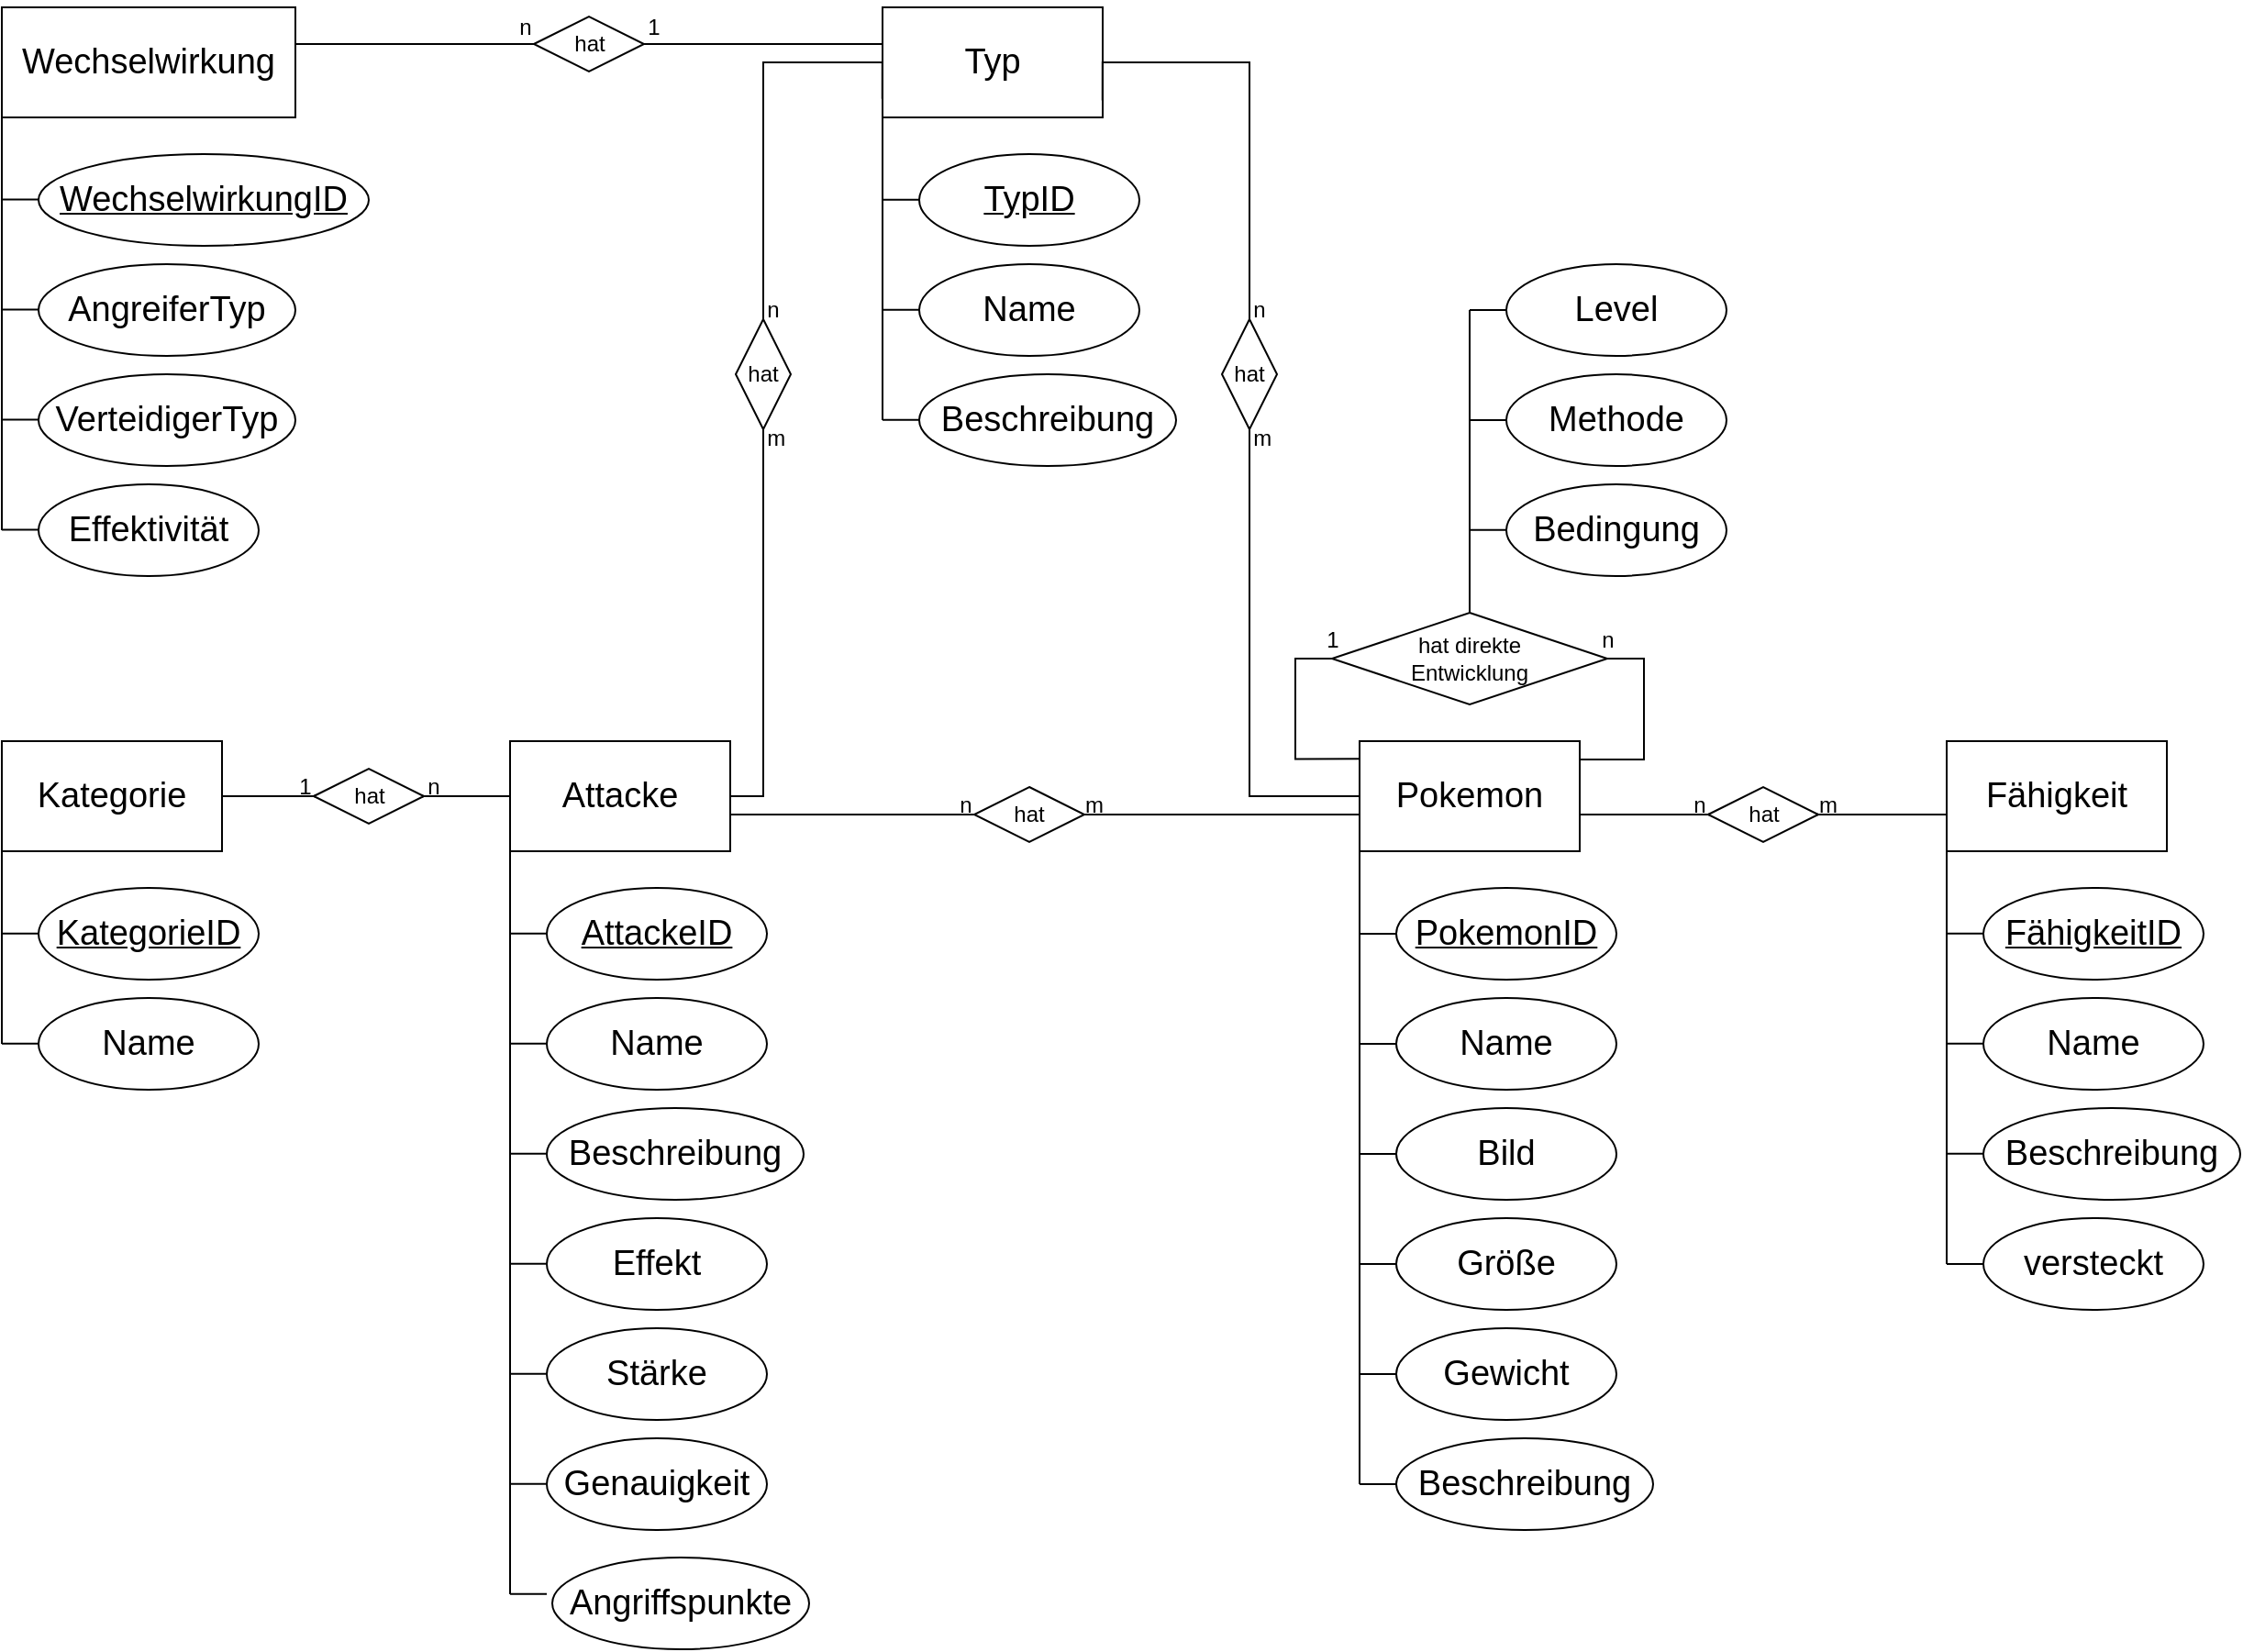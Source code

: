 <mxfile version="26.1.0">
  <diagram name="Seite-1" id="0RpvfiQNj2S3jq72jliR">
    <mxGraphModel dx="2350" dy="294" grid="1" gridSize="10" guides="1" tooltips="1" connect="1" arrows="1" fold="1" page="1" pageScale="1" pageWidth="827" pageHeight="1169" math="0" shadow="0">
      <root>
        <mxCell id="0" />
        <mxCell id="1" parent="0" />
        <mxCell id="kT3AmC0QW6wKJvLcmxVh-15" value="" style="edgeStyle=orthogonalEdgeStyle;rounded=0;orthogonalLoop=1;jettySize=auto;html=1;endArrow=none;startFill=0;entryX=0.5;entryY=1;entryDx=0;entryDy=0;" parent="1" source="Rj6SmLVviaAHNg8xf1lY-1" edge="1">
          <mxGeometry relative="1" as="geometry">
            <mxPoint x="-740.0" y="385" as="targetPoint" />
            <mxPoint x="-680" y="445" as="sourcePoint" />
            <Array as="points">
              <mxPoint x="-740" y="585" />
            </Array>
          </mxGeometry>
        </mxCell>
        <mxCell id="kT3AmC0QW6wKJvLcmxVh-18" value="" style="edgeStyle=orthogonalEdgeStyle;rounded=0;orthogonalLoop=1;jettySize=auto;html=1;exitX=1;exitY=0.5;exitDx=0;exitDy=0;endArrow=none;startFill=0;" parent="1" source="Rj6SmLVviaAHNg8xf1lY-3" target="kT3AmC0QW6wKJvLcmxVh-16" edge="1">
          <mxGeometry relative="1" as="geometry">
            <mxPoint x="-1586" y="335" as="targetPoint" />
            <mxPoint x="-1612" y="685" as="sourcePoint" />
            <Array as="points">
              <mxPoint x="-1005" y="585" />
            </Array>
          </mxGeometry>
        </mxCell>
        <mxCell id="kT3AmC0QW6wKJvLcmxVh-11" style="edgeStyle=orthogonalEdgeStyle;rounded=0;orthogonalLoop=1;jettySize=auto;html=1;endArrow=none;startFill=0;entryX=1;entryY=0.75;entryDx=0;entryDy=0;" parent="1" source="-T6BYL2UhPlsWNgfXHZY-77" target="Rj6SmLVviaAHNg8xf1lY-3" edge="1">
          <mxGeometry relative="1" as="geometry">
            <mxPoint x="-990" y="595" as="targetPoint" />
            <Array as="points">
              <mxPoint x="-1023" y="595" />
            </Array>
          </mxGeometry>
        </mxCell>
        <mxCell id="-T6BYL2UhPlsWNgfXHZY-77" value="hat" style="rhombus;whiteSpace=wrap;html=1;rounded=0;container=0;" parent="1" vertex="1">
          <mxGeometry x="-890" y="580" width="60" height="30" as="geometry" />
        </mxCell>
        <mxCell id="kT3AmC0QW6wKJvLcmxVh-21" value="n" style="text;html=1;align=center;verticalAlign=middle;resizable=0;points=[];autosize=1;strokeColor=none;fillColor=none;container=0;" parent="1" vertex="1">
          <mxGeometry x="-910" y="575" width="30" height="30" as="geometry" />
        </mxCell>
        <mxCell id="kT3AmC0QW6wKJvLcmxVh-31" value="1" style="text;html=1;align=center;verticalAlign=middle;resizable=0;points=[];autosize=1;strokeColor=none;fillColor=none;container=0;" parent="1" vertex="1">
          <mxGeometry x="-710" y="485" width="30" height="30" as="geometry" />
        </mxCell>
        <mxCell id="kT3AmC0QW6wKJvLcmxVh-32" value="n" style="text;html=1;align=center;verticalAlign=middle;resizable=0;points=[];autosize=1;strokeColor=none;fillColor=none;container=0;" parent="1" vertex="1">
          <mxGeometry x="-560" y="485" width="30" height="30" as="geometry" />
        </mxCell>
        <mxCell id="ZP0kkAa1jj7EQZ_yMvCq-18" style="rounded=0;orthogonalLoop=1;jettySize=auto;html=1;exitX=0.5;exitY=0;exitDx=0;exitDy=0;endArrow=none;startFill=0;" parent="1" source="Rj6SmLVviaAHNg8xf1lY-53" edge="1">
          <mxGeometry relative="1" as="geometry">
            <mxPoint x="-620" y="320" as="targetPoint" />
          </mxGeometry>
        </mxCell>
        <mxCell id="Rj6SmLVviaAHNg8xf1lY-53" value="&lt;font&gt;hat direkte&lt;br&gt;Entwicklung&lt;/font&gt;" style="rhombus;whiteSpace=wrap;html=1;container=0;" parent="1" vertex="1">
          <mxGeometry x="-695" y="485" width="150" height="50" as="geometry" />
        </mxCell>
        <mxCell id="-T6BYL2UhPlsWNgfXHZY-67" style="edgeStyle=orthogonalEdgeStyle;rounded=0;orthogonalLoop=1;jettySize=auto;html=1;entryX=1;entryY=0.167;entryDx=0;entryDy=0;entryPerimeter=0;exitX=1;exitY=0.5;exitDx=0;exitDy=0;endArrow=none;startFill=0;" parent="1" source="Rj6SmLVviaAHNg8xf1lY-53" target="Rj6SmLVviaAHNg8xf1lY-1" edge="1">
          <mxGeometry relative="1" as="geometry" />
        </mxCell>
        <mxCell id="-T6BYL2UhPlsWNgfXHZY-66" style="edgeStyle=orthogonalEdgeStyle;rounded=0;orthogonalLoop=1;jettySize=auto;html=1;entryX=0.003;entryY=0.161;entryDx=0;entryDy=0;entryPerimeter=0;exitX=0;exitY=0.5;exitDx=0;exitDy=0;endArrow=none;startFill=0;" parent="1" source="Rj6SmLVviaAHNg8xf1lY-53" target="Rj6SmLVviaAHNg8xf1lY-1" edge="1">
          <mxGeometry relative="1" as="geometry" />
        </mxCell>
        <mxCell id="ZP0kkAa1jj7EQZ_yMvCq-19" style="edgeStyle=orthogonalEdgeStyle;rounded=0;orthogonalLoop=1;jettySize=auto;html=1;endArrow=none;startFill=0;" parent="1" source="ZP0kkAa1jj7EQZ_yMvCq-17" edge="1">
          <mxGeometry relative="1" as="geometry">
            <mxPoint x="-620.0" y="320" as="targetPoint" />
          </mxGeometry>
        </mxCell>
        <mxCell id="ZP0kkAa1jj7EQZ_yMvCq-17" value="&lt;span style=&quot;font-size: 19px;&quot;&gt;Level&lt;/span&gt;" style="ellipse;whiteSpace=wrap;html=1;container=0;" parent="1" vertex="1">
          <mxGeometry x="-600" y="295" width="120" height="50" as="geometry" />
        </mxCell>
        <mxCell id="ZP0kkAa1jj7EQZ_yMvCq-20" style="edgeStyle=orthogonalEdgeStyle;rounded=0;orthogonalLoop=1;jettySize=auto;html=1;exitX=0;exitY=0.5;exitDx=0;exitDy=0;endArrow=none;startFill=0;" parent="1" source="ZP0kkAa1jj7EQZ_yMvCq-16" edge="1">
          <mxGeometry relative="1" as="geometry">
            <mxPoint x="-620" y="379.99" as="targetPoint" />
          </mxGeometry>
        </mxCell>
        <mxCell id="ZP0kkAa1jj7EQZ_yMvCq-16" value="&lt;span style=&quot;font-size: 19px;&quot;&gt;Methode&lt;/span&gt;" style="ellipse;whiteSpace=wrap;html=1;container=0;" parent="1" vertex="1">
          <mxGeometry x="-600" y="355" width="120" height="50" as="geometry" />
        </mxCell>
        <mxCell id="Rj6SmLVviaAHNg8xf1lY-2" value="&lt;font style=&quot;font-size: 19px;&quot;&gt;Typ&lt;/font&gt;" style="rounded=0;whiteSpace=wrap;html=1;container=0;" parent="1" vertex="1">
          <mxGeometry x="-940" y="155" width="120" height="60" as="geometry" />
        </mxCell>
        <mxCell id="Rj6SmLVviaAHNg8xf1lY-21" value="&lt;span style=&quot;font-size: 19px;&quot;&gt;&lt;u&gt;TypID&lt;/u&gt;&lt;/span&gt;" style="ellipse;whiteSpace=wrap;html=1;container=0;" parent="1" vertex="1">
          <mxGeometry x="-920" y="235" width="120" height="50" as="geometry" />
        </mxCell>
        <mxCell id="Rj6SmLVviaAHNg8xf1lY-22" value="&lt;span style=&quot;font-size: 19px;&quot;&gt;Name&lt;/span&gt;" style="ellipse;whiteSpace=wrap;html=1;container=0;" parent="1" vertex="1">
          <mxGeometry x="-920" y="295" width="120" height="50" as="geometry" />
        </mxCell>
        <mxCell id="Rj6SmLVviaAHNg8xf1lY-23" value="&lt;span style=&quot;font-size: 19px;&quot;&gt;Beschreibung&lt;/span&gt;" style="ellipse;whiteSpace=wrap;html=1;container=0;" parent="1" vertex="1">
          <mxGeometry x="-920" y="355" width="140" height="50" as="geometry" />
        </mxCell>
        <mxCell id="Rj6SmLVviaAHNg8xf1lY-38" value="" style="endArrow=none;html=1;rounded=0;entryX=0;entryY=1;entryDx=0;entryDy=0;" parent="1" edge="1">
          <mxGeometry width="50" height="50" relative="1" as="geometry">
            <mxPoint x="-940" y="380" as="sourcePoint" />
            <mxPoint x="-940" y="215" as="targetPoint" />
          </mxGeometry>
        </mxCell>
        <mxCell id="Rj6SmLVviaAHNg8xf1lY-44" value="" style="endArrow=none;html=1;rounded=0;entryX=0;entryY=0.5;entryDx=0;entryDy=0;" parent="1" edge="1">
          <mxGeometry width="50" height="50" relative="1" as="geometry">
            <mxPoint x="-940" y="379.83" as="sourcePoint" />
            <mxPoint x="-920" y="379.83" as="targetPoint" />
          </mxGeometry>
        </mxCell>
        <mxCell id="Rj6SmLVviaAHNg8xf1lY-45" value="" style="endArrow=none;html=1;rounded=0;entryX=0;entryY=0.5;entryDx=0;entryDy=0;" parent="1" edge="1">
          <mxGeometry width="50" height="50" relative="1" as="geometry">
            <mxPoint x="-940" y="319.83" as="sourcePoint" />
            <mxPoint x="-920" y="319.83" as="targetPoint" />
          </mxGeometry>
        </mxCell>
        <mxCell id="Rj6SmLVviaAHNg8xf1lY-46" value="" style="endArrow=none;html=1;rounded=0;entryX=0;entryY=0.5;entryDx=0;entryDy=0;" parent="1" edge="1">
          <mxGeometry width="50" height="50" relative="1" as="geometry">
            <mxPoint x="-940" y="259.83" as="sourcePoint" />
            <mxPoint x="-920" y="259.83" as="targetPoint" />
          </mxGeometry>
        </mxCell>
        <mxCell id="kT3AmC0QW6wKJvLcmxVh-12" style="edgeStyle=orthogonalEdgeStyle;rounded=0;orthogonalLoop=1;jettySize=auto;html=1;endArrow=none;startFill=0;entryX=0.999;entryY=0.846;entryDx=0;entryDy=0;entryPerimeter=0;" parent="1" target="Rj6SmLVviaAHNg8xf1lY-2" edge="1">
          <mxGeometry relative="1" as="geometry">
            <mxPoint x="-790" y="205" as="targetPoint" />
            <Array as="points">
              <mxPoint x="-740" y="185" />
              <mxPoint x="-820" y="185" />
            </Array>
            <mxPoint x="-739.992" y="325.013" as="sourcePoint" />
          </mxGeometry>
        </mxCell>
        <mxCell id="kT3AmC0QW6wKJvLcmxVh-16" value="hat" style="rhombus;whiteSpace=wrap;html=1;rounded=0;container=0;" parent="1" vertex="1">
          <mxGeometry x="-1020" y="325" width="30" height="60" as="geometry" />
        </mxCell>
        <mxCell id="kT3AmC0QW6wKJvLcmxVh-17" style="edgeStyle=orthogonalEdgeStyle;rounded=0;orthogonalLoop=1;jettySize=auto;html=1;exitX=0.5;exitY=0;exitDx=0;exitDy=0;entryX=-0.001;entryY=0.831;entryDx=0;entryDy=0;endArrow=none;startFill=0;entryPerimeter=0;" parent="1" source="kT3AmC0QW6wKJvLcmxVh-16" target="Rj6SmLVviaAHNg8xf1lY-2" edge="1">
          <mxGeometry relative="1" as="geometry">
            <mxPoint x="-980" y="205" as="targetPoint" />
            <Array as="points">
              <mxPoint x="-1005" y="185" />
              <mxPoint x="-940" y="185" />
            </Array>
          </mxGeometry>
        </mxCell>
        <mxCell id="kT3AmC0QW6wKJvLcmxVh-27" value="n" style="text;html=1;align=center;verticalAlign=middle;resizable=0;points=[];autosize=1;strokeColor=none;fillColor=none;container=0;" parent="1" vertex="1">
          <mxGeometry x="-750" y="305" width="30" height="30" as="geometry" />
        </mxCell>
        <mxCell id="kT3AmC0QW6wKJvLcmxVh-28" value="&amp;nbsp;m" style="text;html=1;align=center;verticalAlign=middle;resizable=0;points=[];autosize=1;strokeColor=none;fillColor=none;container=0;" parent="1" vertex="1">
          <mxGeometry x="-755" y="375" width="40" height="30" as="geometry" />
        </mxCell>
        <mxCell id="kT3AmC0QW6wKJvLcmxVh-26" value="&amp;nbsp;m" style="text;html=1;align=center;verticalAlign=middle;resizable=0;points=[];autosize=1;strokeColor=none;fillColor=none;container=0;" parent="1" vertex="1">
          <mxGeometry x="-1020" y="375" width="40" height="30" as="geometry" />
        </mxCell>
        <mxCell id="kT3AmC0QW6wKJvLcmxVh-25" value="n" style="text;html=1;align=center;verticalAlign=middle;resizable=0;points=[];autosize=1;strokeColor=none;fillColor=none;container=0;" parent="1" vertex="1">
          <mxGeometry x="-1015" y="305" width="30" height="30" as="geometry" />
        </mxCell>
        <mxCell id="kT3AmC0QW6wKJvLcmxVh-92" value="&lt;font style=&quot;font-size: 19px;&quot;&gt;Wechselwirkung&lt;/font&gt;" style="rounded=0;whiteSpace=wrap;html=1;container=0;" parent="1" vertex="1">
          <mxGeometry x="-1420" y="155" width="160" height="60" as="geometry" />
        </mxCell>
        <mxCell id="kT3AmC0QW6wKJvLcmxVh-103" value="" style="endArrow=none;html=1;rounded=0;entryX=0;entryY=1;entryDx=0;entryDy=0;" parent="1" edge="1">
          <mxGeometry width="50" height="50" relative="1" as="geometry">
            <mxPoint x="-1420" y="440" as="sourcePoint" />
            <mxPoint x="-1420" y="215" as="targetPoint" />
          </mxGeometry>
        </mxCell>
        <mxCell id="kT3AmC0QW6wKJvLcmxVh-111" value="" style="endArrow=none;html=1;rounded=0;entryX=0;entryY=0.5;entryDx=0;entryDy=0;" parent="1" edge="1">
          <mxGeometry width="50" height="50" relative="1" as="geometry">
            <mxPoint x="-1420" y="259.73" as="sourcePoint" />
            <mxPoint x="-1400" y="259.73" as="targetPoint" />
          </mxGeometry>
        </mxCell>
        <mxCell id="kT3AmC0QW6wKJvLcmxVh-112" value="" style="endArrow=none;html=1;rounded=0;entryX=0;entryY=0.5;entryDx=0;entryDy=0;" parent="1" edge="1">
          <mxGeometry width="50" height="50" relative="1" as="geometry">
            <mxPoint x="-1420" y="319.73" as="sourcePoint" />
            <mxPoint x="-1400" y="319.73" as="targetPoint" />
          </mxGeometry>
        </mxCell>
        <mxCell id="kT3AmC0QW6wKJvLcmxVh-113" value="" style="endArrow=none;html=1;rounded=0;entryX=0;entryY=0.5;entryDx=0;entryDy=0;" parent="1" edge="1">
          <mxGeometry width="50" height="50" relative="1" as="geometry">
            <mxPoint x="-1420" y="379.73" as="sourcePoint" />
            <mxPoint x="-1400" y="379.73" as="targetPoint" />
          </mxGeometry>
        </mxCell>
        <mxCell id="kT3AmC0QW6wKJvLcmxVh-114" value="" style="endArrow=none;html=1;rounded=0;entryX=0;entryY=0.5;entryDx=0;entryDy=0;" parent="1" edge="1">
          <mxGeometry width="50" height="50" relative="1" as="geometry">
            <mxPoint x="-1420" y="439.79" as="sourcePoint" />
            <mxPoint x="-1400" y="439.79" as="targetPoint" />
          </mxGeometry>
        </mxCell>
        <mxCell id="ZP0kkAa1jj7EQZ_yMvCq-2" value="&lt;span style=&quot;font-size: 19px;&quot;&gt;Effektivität&lt;/span&gt;" style="ellipse;whiteSpace=wrap;html=1;container=0;" parent="1" vertex="1">
          <mxGeometry x="-1400" y="415" width="120" height="50" as="geometry" />
        </mxCell>
        <mxCell id="ZP0kkAa1jj7EQZ_yMvCq-4" value="&lt;span style=&quot;font-size: 19px;&quot;&gt;AngreiferTyp&lt;/span&gt;" style="ellipse;whiteSpace=wrap;html=1;container=0;" parent="1" vertex="1">
          <mxGeometry x="-1400" y="295" width="140" height="50" as="geometry" />
        </mxCell>
        <mxCell id="ZP0kkAa1jj7EQZ_yMvCq-3" value="&lt;span style=&quot;font-size: 19px;&quot;&gt;VerteidigerTyp&lt;/span&gt;" style="ellipse;whiteSpace=wrap;html=1;container=0;" parent="1" vertex="1">
          <mxGeometry x="-1400" y="355" width="140" height="50" as="geometry" />
        </mxCell>
        <mxCell id="ZP0kkAa1jj7EQZ_yMvCq-5" value="&lt;span style=&quot;font-size: 19px;&quot;&gt;&lt;u&gt;WechselwirkungID&lt;/u&gt;&lt;/span&gt;" style="ellipse;whiteSpace=wrap;html=1;container=0;" parent="1" vertex="1">
          <mxGeometry x="-1400" y="235" width="180" height="50" as="geometry" />
        </mxCell>
        <mxCell id="ZP0kkAa1jj7EQZ_yMvCq-7" style="edgeStyle=orthogonalEdgeStyle;rounded=0;orthogonalLoop=1;jettySize=auto;html=1;entryX=1;entryY=0.25;entryDx=0;entryDy=0;endArrow=none;startFill=0;" parent="1" target="kT3AmC0QW6wKJvLcmxVh-92" edge="1">
          <mxGeometry relative="1" as="geometry">
            <mxPoint x="-1130" y="175" as="sourcePoint" />
            <Array as="points">
              <mxPoint x="-1260" y="175" />
            </Array>
          </mxGeometry>
        </mxCell>
        <mxCell id="kT3AmC0QW6wKJvLcmxVh-124" style="edgeStyle=orthogonalEdgeStyle;rounded=0;orthogonalLoop=1;jettySize=auto;html=1;entryX=0;entryY=0.25;entryDx=0;entryDy=0;endArrow=none;startFill=0;" parent="1" edge="1">
          <mxGeometry relative="1" as="geometry">
            <mxPoint x="-1070" y="175" as="sourcePoint" />
            <mxPoint x="-940.0" y="172.5" as="targetPoint" />
            <Array as="points">
              <mxPoint x="-940" y="175" />
            </Array>
          </mxGeometry>
        </mxCell>
        <mxCell id="kT3AmC0QW6wKJvLcmxVh-127" value="1" style="text;html=1;align=center;verticalAlign=middle;resizable=0;points=[];autosize=1;strokeColor=none;fillColor=none;container=0;" parent="1" vertex="1">
          <mxGeometry x="-1080" y="151" width="30" height="30" as="geometry" />
        </mxCell>
        <mxCell id="ZP0kkAa1jj7EQZ_yMvCq-9" value="n" style="text;html=1;align=center;verticalAlign=middle;resizable=0;points=[];autosize=1;strokeColor=none;fillColor=none;container=0;" parent="1" vertex="1">
          <mxGeometry x="-1150" y="151" width="30" height="30" as="geometry" />
        </mxCell>
        <mxCell id="ZP0kkAa1jj7EQZ_yMvCq-21" value="hat" style="rhombus;whiteSpace=wrap;html=1;rounded=0;container=0;" parent="1" vertex="1">
          <mxGeometry x="-755" y="325" width="30" height="60" as="geometry" />
        </mxCell>
        <mxCell id="kT3AmC0QW6wKJvLcmxVh-10" style="edgeStyle=orthogonalEdgeStyle;rounded=0;orthogonalLoop=1;jettySize=auto;html=1;exitX=1;exitY=0.5;exitDx=0;exitDy=0;endArrow=none;startFill=0;entryX=0;entryY=0.75;entryDx=0;entryDy=0;" parent="1" source="-T6BYL2UhPlsWNgfXHZY-77" target="Rj6SmLVviaAHNg8xf1lY-1" edge="1">
          <mxGeometry relative="1" as="geometry">
            <mxPoint x="-680" y="595" as="targetPoint" />
            <Array as="points">
              <mxPoint x="-680" y="595" />
            </Array>
          </mxGeometry>
        </mxCell>
        <mxCell id="kT3AmC0QW6wKJvLcmxVh-22" value="m" style="text;html=1;align=center;verticalAlign=middle;resizable=0;points=[];autosize=1;strokeColor=none;fillColor=none;container=0;" parent="1" vertex="1">
          <mxGeometry x="-840" y="575" width="30" height="30" as="geometry" />
        </mxCell>
        <mxCell id="kT3AmC0QW6wKJvLcmxVh-7" style="edgeStyle=orthogonalEdgeStyle;rounded=0;orthogonalLoop=1;jettySize=auto;html=1;exitX=1;exitY=0.5;exitDx=0;exitDy=0;entryX=0;entryY=0.5;entryDx=0;entryDy=0;endArrow=none;startFill=0;" parent="1" source="-T6BYL2UhPlsWNgfXHZY-87" edge="1">
          <mxGeometry relative="1" as="geometry">
            <mxPoint x="-360" y="595" as="targetPoint" />
          </mxGeometry>
        </mxCell>
        <mxCell id="kT3AmC0QW6wKJvLcmxVh-9" style="edgeStyle=orthogonalEdgeStyle;rounded=0;orthogonalLoop=1;jettySize=auto;html=1;endArrow=none;startFill=0;" parent="1" source="-T6BYL2UhPlsWNgfXHZY-87" edge="1">
          <mxGeometry relative="1" as="geometry">
            <mxPoint x="-560" y="595" as="targetPoint" />
          </mxGeometry>
        </mxCell>
        <mxCell id="-T6BYL2UhPlsWNgfXHZY-87" value="hat" style="rhombus;whiteSpace=wrap;html=1;rounded=0;container=0;" parent="1" vertex="1">
          <mxGeometry x="-490" y="585" width="60" height="20" as="geometry" />
        </mxCell>
        <mxCell id="Rj6SmLVviaAHNg8xf1lY-1" value="&lt;font style=&quot;font-size: 19px;&quot;&gt;Pokemon&lt;/font&gt;" style="rounded=0;whiteSpace=wrap;html=1;container=0;" parent="1" vertex="1">
          <mxGeometry x="-680" y="555" width="120" height="60" as="geometry" />
        </mxCell>
        <mxCell id="-T6BYL2UhPlsWNgfXHZY-7" style="edgeStyle=orthogonalEdgeStyle;rounded=0;orthogonalLoop=1;jettySize=auto;html=1;exitX=0;exitY=0.5;exitDx=0;exitDy=0;endArrow=none;startFill=0;" parent="1" source="Rj6SmLVviaAHNg8xf1lY-7" edge="1">
          <mxGeometry relative="1" as="geometry">
            <mxPoint x="-680.0" y="659.966" as="targetPoint" />
          </mxGeometry>
        </mxCell>
        <mxCell id="Rj6SmLVviaAHNg8xf1lY-7" value="&lt;span style=&quot;font-size: 19px;&quot;&gt;&lt;u&gt;PokemonID&lt;/u&gt;&lt;/span&gt;" style="ellipse;whiteSpace=wrap;html=1;container=0;" parent="1" vertex="1">
          <mxGeometry x="-660" y="635" width="120" height="50" as="geometry" />
        </mxCell>
        <mxCell id="-T6BYL2UhPlsWNgfXHZY-11" style="edgeStyle=orthogonalEdgeStyle;rounded=0;orthogonalLoop=1;jettySize=auto;html=1;endArrow=none;startFill=0;" parent="1" source="Rj6SmLVviaAHNg8xf1lY-8" edge="1">
          <mxGeometry relative="1" as="geometry">
            <mxPoint x="-680" y="780" as="targetPoint" />
          </mxGeometry>
        </mxCell>
        <mxCell id="Rj6SmLVviaAHNg8xf1lY-8" value="&lt;span style=&quot;font-size: 19px;&quot;&gt;Bild&lt;/span&gt;" style="ellipse;whiteSpace=wrap;html=1;container=0;" parent="1" vertex="1">
          <mxGeometry x="-660" y="755" width="120" height="50" as="geometry" />
        </mxCell>
        <mxCell id="-T6BYL2UhPlsWNgfXHZY-12" style="edgeStyle=orthogonalEdgeStyle;rounded=0;orthogonalLoop=1;jettySize=auto;html=1;endArrow=none;startFill=0;" parent="1" source="Rj6SmLVviaAHNg8xf1lY-10" edge="1">
          <mxGeometry relative="1" as="geometry">
            <mxPoint x="-680" y="720" as="targetPoint" />
          </mxGeometry>
        </mxCell>
        <mxCell id="Rj6SmLVviaAHNg8xf1lY-10" value="&lt;span style=&quot;font-size: 19px;&quot;&gt;Name&lt;/span&gt;" style="ellipse;whiteSpace=wrap;html=1;container=0;" parent="1" vertex="1">
          <mxGeometry x="-660" y="695" width="120" height="50" as="geometry" />
        </mxCell>
        <mxCell id="-T6BYL2UhPlsWNgfXHZY-10" style="edgeStyle=orthogonalEdgeStyle;rounded=0;orthogonalLoop=1;jettySize=auto;html=1;endArrow=none;startFill=0;" parent="1" source="Rj6SmLVviaAHNg8xf1lY-11" edge="1">
          <mxGeometry relative="1" as="geometry">
            <mxPoint x="-680" y="840" as="targetPoint" />
          </mxGeometry>
        </mxCell>
        <mxCell id="Rj6SmLVviaAHNg8xf1lY-11" value="&lt;span style=&quot;font-size: 19px;&quot;&gt;Größe&lt;/span&gt;" style="ellipse;whiteSpace=wrap;html=1;container=0;" parent="1" vertex="1">
          <mxGeometry x="-660" y="815" width="120" height="50" as="geometry" />
        </mxCell>
        <mxCell id="-T6BYL2UhPlsWNgfXHZY-9" style="edgeStyle=orthogonalEdgeStyle;rounded=0;orthogonalLoop=1;jettySize=auto;html=1;endArrow=none;startFill=0;" parent="1" source="Rj6SmLVviaAHNg8xf1lY-12" edge="1">
          <mxGeometry relative="1" as="geometry">
            <mxPoint x="-680" y="900" as="targetPoint" />
          </mxGeometry>
        </mxCell>
        <mxCell id="Rj6SmLVviaAHNg8xf1lY-12" value="&lt;span style=&quot;font-size: 19px;&quot;&gt;Gewicht&lt;/span&gt;" style="ellipse;whiteSpace=wrap;html=1;container=0;" parent="1" vertex="1">
          <mxGeometry x="-660" y="875" width="120" height="50" as="geometry" />
        </mxCell>
        <mxCell id="-T6BYL2UhPlsWNgfXHZY-8" style="edgeStyle=orthogonalEdgeStyle;rounded=0;orthogonalLoop=1;jettySize=auto;html=1;endArrow=none;startFill=0;" parent="1" source="Rj6SmLVviaAHNg8xf1lY-13" edge="1">
          <mxGeometry relative="1" as="geometry">
            <mxPoint x="-680" y="960" as="targetPoint" />
          </mxGeometry>
        </mxCell>
        <mxCell id="Rj6SmLVviaAHNg8xf1lY-13" value="&lt;span style=&quot;font-size: 19px;&quot;&gt;Beschreibung&lt;/span&gt;" style="ellipse;whiteSpace=wrap;html=1;container=0;" parent="1" vertex="1">
          <mxGeometry x="-660" y="935" width="140" height="50" as="geometry" />
        </mxCell>
        <mxCell id="Rj6SmLVviaAHNg8xf1lY-14" value="" style="endArrow=none;html=1;rounded=0;entryX=0;entryY=1;entryDx=0;entryDy=0;" parent="1" target="Rj6SmLVviaAHNg8xf1lY-1" edge="1">
          <mxGeometry width="50" height="50" relative="1" as="geometry">
            <mxPoint x="-680" y="960" as="sourcePoint" />
            <mxPoint x="-200" y="810" as="targetPoint" />
          </mxGeometry>
        </mxCell>
        <mxCell id="kT3AmC0QW6wKJvLcmxVh-19" value="n" style="text;html=1;align=center;verticalAlign=middle;resizable=0;points=[];autosize=1;strokeColor=none;fillColor=none;container=0;" parent="1" vertex="1">
          <mxGeometry x="-510" y="575" width="30" height="30" as="geometry" />
        </mxCell>
        <mxCell id="kT3AmC0QW6wKJvLcmxVh-20" value="m" style="text;html=1;align=center;verticalAlign=middle;resizable=0;points=[];autosize=1;strokeColor=none;fillColor=none;container=0;" parent="1" vertex="1">
          <mxGeometry x="-440" y="575" width="30" height="30" as="geometry" />
        </mxCell>
        <mxCell id="ZP0kkAa1jj7EQZ_yMvCq-30" value="" style="rhombus;whiteSpace=wrap;html=1;rounded=0;rotation=-90;container=0;" parent="1" vertex="1">
          <mxGeometry x="-475" y="565" width="30" height="60" as="geometry" />
        </mxCell>
        <mxCell id="ZP0kkAa1jj7EQZ_yMvCq-31" value="hat" style="text;html=1;align=center;verticalAlign=middle;resizable=0;points=[];autosize=1;strokeColor=none;fillColor=none;container=0;" parent="1" vertex="1">
          <mxGeometry x="-480" y="580" width="40" height="30" as="geometry" />
        </mxCell>
        <mxCell id="-T6BYL2UhPlsWNgfXHZY-93" value="" style="edgeStyle=orthogonalEdgeStyle;rounded=0;orthogonalLoop=1;jettySize=auto;html=1;entryX=1;entryY=0.5;entryDx=0;entryDy=0;endArrow=none;startFill=0;" parent="1" source="Rj6SmLVviaAHNg8xf1lY-3" target="-T6BYL2UhPlsWNgfXHZY-92" edge="1">
          <mxGeometry relative="1" as="geometry">
            <mxPoint x="-1143" y="585" as="sourcePoint" />
            <mxPoint x="-1380" y="815" as="targetPoint" />
          </mxGeometry>
        </mxCell>
        <mxCell id="kT3AmC0QW6wKJvLcmxVh-24" value="n" style="text;html=1;align=center;verticalAlign=middle;resizable=0;points=[];autosize=1;strokeColor=none;fillColor=none;container=0;" parent="1" vertex="1">
          <mxGeometry x="-1200" y="565" width="30" height="30" as="geometry" />
        </mxCell>
        <mxCell id="Rj6SmLVviaAHNg8xf1lY-3" value="&lt;font style=&quot;font-size: 19px;&quot;&gt;Attacke&lt;/font&gt;" style="rounded=0;whiteSpace=wrap;html=1;container=0;" parent="1" vertex="1">
          <mxGeometry x="-1143" y="555" width="120" height="60" as="geometry" />
        </mxCell>
        <mxCell id="-T6BYL2UhPlsWNgfXHZY-39" value="&lt;span style=&quot;font-size: 19px;&quot;&gt;&lt;u&gt;AttackeID&lt;/u&gt;&lt;/span&gt;" style="ellipse;whiteSpace=wrap;html=1;container=0;" parent="1" vertex="1">
          <mxGeometry x="-1123" y="635" width="120" height="50" as="geometry" />
        </mxCell>
        <mxCell id="-T6BYL2UhPlsWNgfXHZY-40" value="&lt;span style=&quot;font-size: 19px;&quot;&gt;Name&lt;/span&gt;" style="ellipse;whiteSpace=wrap;html=1;container=0;" parent="1" vertex="1">
          <mxGeometry x="-1123" y="695" width="120" height="50" as="geometry" />
        </mxCell>
        <mxCell id="-T6BYL2UhPlsWNgfXHZY-41" value="&lt;span style=&quot;font-size: 19px;&quot;&gt;Beschreibung&lt;/span&gt;" style="ellipse;whiteSpace=wrap;html=1;container=0;" parent="1" vertex="1">
          <mxGeometry x="-1123" y="755" width="140" height="50" as="geometry" />
        </mxCell>
        <mxCell id="-T6BYL2UhPlsWNgfXHZY-42" value="" style="endArrow=none;html=1;rounded=0;entryX=0;entryY=1;entryDx=0;entryDy=0;" parent="1" edge="1">
          <mxGeometry width="50" height="50" relative="1" as="geometry">
            <mxPoint x="-1143" y="1020" as="sourcePoint" />
            <mxPoint x="-1143" y="615" as="targetPoint" />
          </mxGeometry>
        </mxCell>
        <mxCell id="-T6BYL2UhPlsWNgfXHZY-43" value="" style="endArrow=none;html=1;rounded=0;entryX=0;entryY=0.5;entryDx=0;entryDy=0;" parent="1" edge="1">
          <mxGeometry width="50" height="50" relative="1" as="geometry">
            <mxPoint x="-1143" y="659.86" as="sourcePoint" />
            <mxPoint x="-1123" y="659.86" as="targetPoint" />
          </mxGeometry>
        </mxCell>
        <mxCell id="-T6BYL2UhPlsWNgfXHZY-44" value="" style="endArrow=none;html=1;rounded=0;entryX=0;entryY=0.5;entryDx=0;entryDy=0;" parent="1" edge="1">
          <mxGeometry width="50" height="50" relative="1" as="geometry">
            <mxPoint x="-1143" y="719.86" as="sourcePoint" />
            <mxPoint x="-1123" y="719.86" as="targetPoint" />
          </mxGeometry>
        </mxCell>
        <mxCell id="-T6BYL2UhPlsWNgfXHZY-45" value="" style="endArrow=none;html=1;rounded=0;entryX=0;entryY=0.5;entryDx=0;entryDy=0;" parent="1" edge="1">
          <mxGeometry width="50" height="50" relative="1" as="geometry">
            <mxPoint x="-1143" y="779.86" as="sourcePoint" />
            <mxPoint x="-1123" y="779.86" as="targetPoint" />
          </mxGeometry>
        </mxCell>
        <mxCell id="-T6BYL2UhPlsWNgfXHZY-46" value="&lt;span style=&quot;font-size: 19px;&quot;&gt;Effekt&lt;/span&gt;" style="ellipse;whiteSpace=wrap;html=1;container=0;" parent="1" vertex="1">
          <mxGeometry x="-1123" y="815" width="120" height="50" as="geometry" />
        </mxCell>
        <mxCell id="-T6BYL2UhPlsWNgfXHZY-47" value="&lt;span style=&quot;font-size: 19px;&quot;&gt;Stärke&lt;/span&gt;" style="ellipse;whiteSpace=wrap;html=1;container=0;" parent="1" vertex="1">
          <mxGeometry x="-1123" y="875" width="120" height="50" as="geometry" />
        </mxCell>
        <mxCell id="-T6BYL2UhPlsWNgfXHZY-48" value="&lt;span style=&quot;font-size: 19px;&quot;&gt;Genauigkeit&lt;/span&gt;" style="ellipse;whiteSpace=wrap;html=1;container=0;" parent="1" vertex="1">
          <mxGeometry x="-1123" y="935" width="120" height="50" as="geometry" />
        </mxCell>
        <mxCell id="-T6BYL2UhPlsWNgfXHZY-49" value="&lt;span style=&quot;font-size: 19px;&quot;&gt;Angriffspunkte&lt;/span&gt;" style="ellipse;whiteSpace=wrap;html=1;container=0;" parent="1" vertex="1">
          <mxGeometry x="-1120" y="1000" width="140" height="50" as="geometry" />
        </mxCell>
        <mxCell id="-T6BYL2UhPlsWNgfXHZY-50" value="" style="endArrow=none;html=1;rounded=0;entryX=0;entryY=0.5;entryDx=0;entryDy=0;" parent="1" edge="1">
          <mxGeometry width="50" height="50" relative="1" as="geometry">
            <mxPoint x="-1143" y="839.92" as="sourcePoint" />
            <mxPoint x="-1123" y="839.92" as="targetPoint" />
          </mxGeometry>
        </mxCell>
        <mxCell id="-T6BYL2UhPlsWNgfXHZY-51" value="" style="endArrow=none;html=1;rounded=0;entryX=0;entryY=0.5;entryDx=0;entryDy=0;" parent="1" edge="1">
          <mxGeometry width="50" height="50" relative="1" as="geometry">
            <mxPoint x="-1143" y="899.92" as="sourcePoint" />
            <mxPoint x="-1123" y="899.92" as="targetPoint" />
          </mxGeometry>
        </mxCell>
        <mxCell id="-T6BYL2UhPlsWNgfXHZY-52" value="" style="endArrow=none;html=1;rounded=0;entryX=0;entryY=0.5;entryDx=0;entryDy=0;" parent="1" edge="1">
          <mxGeometry width="50" height="50" relative="1" as="geometry">
            <mxPoint x="-1143" y="959.92" as="sourcePoint" />
            <mxPoint x="-1123" y="959.92" as="targetPoint" />
          </mxGeometry>
        </mxCell>
        <mxCell id="-T6BYL2UhPlsWNgfXHZY-53" value="" style="endArrow=none;html=1;rounded=0;entryX=0;entryY=0.5;entryDx=0;entryDy=0;" parent="1" edge="1">
          <mxGeometry width="50" height="50" relative="1" as="geometry">
            <mxPoint x="-1143" y="1019.92" as="sourcePoint" />
            <mxPoint x="-1123" y="1019.92" as="targetPoint" />
          </mxGeometry>
        </mxCell>
        <mxCell id="-T6BYL2UhPlsWNgfXHZY-91" style="edgeStyle=orthogonalEdgeStyle;rounded=0;orthogonalLoop=1;jettySize=auto;html=1;entryX=1;entryY=0.5;entryDx=0;entryDy=0;endArrow=none;startFill=0;" parent="1" source="-T6BYL2UhPlsWNgfXHZY-92" target="Rj6SmLVviaAHNg8xf1lY-4" edge="1">
          <mxGeometry relative="1" as="geometry" />
        </mxCell>
        <mxCell id="-T6BYL2UhPlsWNgfXHZY-92" value="hat" style="rhombus;whiteSpace=wrap;html=1;rounded=0;container=0;" parent="1" vertex="1">
          <mxGeometry x="-1250" y="575" width="60" height="20" as="geometry" />
        </mxCell>
        <mxCell id="kT3AmC0QW6wKJvLcmxVh-23" value="1" style="text;html=1;align=center;verticalAlign=middle;resizable=0;points=[];autosize=1;strokeColor=none;fillColor=none;container=0;" parent="1" vertex="1">
          <mxGeometry x="-1270" y="565" width="30" height="30" as="geometry" />
        </mxCell>
        <mxCell id="Rj6SmLVviaAHNg8xf1lY-4" value="&lt;font style=&quot;font-size: 19px;&quot;&gt;Kategorie&lt;/font&gt;" style="rounded=0;whiteSpace=wrap;html=1;container=0;" parent="1" vertex="1">
          <mxGeometry x="-1420" y="555" width="120" height="60" as="geometry" />
        </mxCell>
        <mxCell id="Rj6SmLVviaAHNg8xf1lY-56" value="&lt;span style=&quot;font-size: 19px;&quot;&gt;&lt;u&gt;KategorieID&lt;/u&gt;&lt;/span&gt;" style="ellipse;whiteSpace=wrap;html=1;container=0;" parent="1" vertex="1">
          <mxGeometry x="-1400" y="635" width="120" height="50" as="geometry" />
        </mxCell>
        <mxCell id="Rj6SmLVviaAHNg8xf1lY-57" value="" style="endArrow=none;html=1;rounded=0;entryX=0;entryY=1;entryDx=0;entryDy=0;" parent="1" target="Rj6SmLVviaAHNg8xf1lY-4" edge="1">
          <mxGeometry width="50" height="50" relative="1" as="geometry">
            <mxPoint x="-1420" y="720" as="sourcePoint" />
            <mxPoint x="-1420" y="622.5" as="targetPoint" />
          </mxGeometry>
        </mxCell>
        <mxCell id="Rj6SmLVviaAHNg8xf1lY-58" value="" style="endArrow=none;html=1;rounded=0;entryX=0;entryY=0.5;entryDx=0;entryDy=0;" parent="1" edge="1">
          <mxGeometry width="50" height="50" relative="1" as="geometry">
            <mxPoint x="-1420" y="659.89" as="sourcePoint" />
            <mxPoint x="-1400" y="659.89" as="targetPoint" />
          </mxGeometry>
        </mxCell>
        <mxCell id="-T6BYL2UhPlsWNgfXHZY-29" value="&lt;span style=&quot;font-size: 19px;&quot;&gt;Name&lt;/span&gt;" style="ellipse;whiteSpace=wrap;html=1;container=0;" parent="1" vertex="1">
          <mxGeometry x="-1400" y="695" width="120" height="50" as="geometry" />
        </mxCell>
        <mxCell id="-T6BYL2UhPlsWNgfXHZY-30" value="" style="endArrow=none;html=1;rounded=0;entryX=0;entryY=0.5;entryDx=0;entryDy=0;" parent="1" edge="1">
          <mxGeometry width="50" height="50" relative="1" as="geometry">
            <mxPoint x="-1420" y="719.83" as="sourcePoint" />
            <mxPoint x="-1400" y="719.83" as="targetPoint" />
          </mxGeometry>
        </mxCell>
        <mxCell id="ZP0kkAa1jj7EQZ_yMvCq-27" value="" style="rhombus;whiteSpace=wrap;html=1;rounded=0;rotation=-90;container=0;" parent="1" vertex="1">
          <mxGeometry x="-1235" y="555" width="30" height="60" as="geometry" />
        </mxCell>
        <mxCell id="ZP0kkAa1jj7EQZ_yMvCq-28" value="hat" style="text;html=1;align=center;verticalAlign=middle;resizable=0;points=[];autosize=1;strokeColor=none;fillColor=none;container=0;" parent="1" vertex="1">
          <mxGeometry x="-1240" y="570" width="40" height="30" as="geometry" />
        </mxCell>
        <mxCell id="-T6BYL2UhPlsWNgfXHZY-82" value="&lt;span style=&quot;font-size: 19px;&quot;&gt;versteckt&lt;/span&gt;" style="ellipse;whiteSpace=wrap;html=1;container=0;" parent="1" vertex="1">
          <mxGeometry x="-340" y="815" width="120" height="50" as="geometry" />
        </mxCell>
        <mxCell id="-T6BYL2UhPlsWNgfXHZY-83" value="" style="endArrow=none;html=1;rounded=0;entryX=0;entryY=0.5;entryDx=0;entryDy=0;" parent="1" edge="1">
          <mxGeometry width="50" height="50" relative="1" as="geometry">
            <mxPoint x="-360" y="839.95" as="sourcePoint" />
            <mxPoint x="-340" y="839.95" as="targetPoint" />
          </mxGeometry>
        </mxCell>
        <mxCell id="Rj6SmLVviaAHNg8xf1lY-55" value="&lt;font style=&quot;font-size: 19px;&quot;&gt;Fähigkeit&lt;/font&gt;" style="rounded=0;whiteSpace=wrap;html=1;container=0;" parent="1" vertex="1">
          <mxGeometry x="-360" y="555" width="120" height="60" as="geometry" />
        </mxCell>
        <mxCell id="-T6BYL2UhPlsWNgfXHZY-32" value="&lt;span style=&quot;font-size: 19px;&quot;&gt;&lt;u&gt;FähigkeitID&lt;/u&gt;&lt;/span&gt;" style="ellipse;whiteSpace=wrap;html=1;container=0;" parent="1" vertex="1">
          <mxGeometry x="-340" y="635" width="120" height="50" as="geometry" />
        </mxCell>
        <mxCell id="-T6BYL2UhPlsWNgfXHZY-33" value="&lt;span style=&quot;font-size: 19px;&quot;&gt;Name&lt;/span&gt;" style="ellipse;whiteSpace=wrap;html=1;container=0;" parent="1" vertex="1">
          <mxGeometry x="-340" y="695" width="120" height="50" as="geometry" />
        </mxCell>
        <mxCell id="-T6BYL2UhPlsWNgfXHZY-34" value="&lt;span style=&quot;font-size: 19px;&quot;&gt;Beschreibung&lt;/span&gt;" style="ellipse;whiteSpace=wrap;html=1;container=0;" parent="1" vertex="1">
          <mxGeometry x="-340" y="755" width="140" height="50" as="geometry" />
        </mxCell>
        <mxCell id="-T6BYL2UhPlsWNgfXHZY-35" value="" style="endArrow=none;html=1;rounded=0;entryX=0;entryY=1;entryDx=0;entryDy=0;" parent="1" edge="1">
          <mxGeometry width="50" height="50" relative="1" as="geometry">
            <mxPoint x="-360" y="840" as="sourcePoint" />
            <mxPoint x="-360" y="615" as="targetPoint" />
          </mxGeometry>
        </mxCell>
        <mxCell id="-T6BYL2UhPlsWNgfXHZY-36" value="" style="endArrow=none;html=1;rounded=0;entryX=0;entryY=0.5;entryDx=0;entryDy=0;" parent="1" edge="1">
          <mxGeometry width="50" height="50" relative="1" as="geometry">
            <mxPoint x="-360" y="659.86" as="sourcePoint" />
            <mxPoint x="-340" y="659.86" as="targetPoint" />
          </mxGeometry>
        </mxCell>
        <mxCell id="-T6BYL2UhPlsWNgfXHZY-37" value="" style="endArrow=none;html=1;rounded=0;entryX=0;entryY=0.5;entryDx=0;entryDy=0;" parent="1" edge="1">
          <mxGeometry width="50" height="50" relative="1" as="geometry">
            <mxPoint x="-360" y="719.86" as="sourcePoint" />
            <mxPoint x="-340" y="719.86" as="targetPoint" />
          </mxGeometry>
        </mxCell>
        <mxCell id="-T6BYL2UhPlsWNgfXHZY-38" value="" style="endArrow=none;html=1;rounded=0;entryX=0;entryY=0.5;entryDx=0;entryDy=0;" parent="1" edge="1">
          <mxGeometry width="50" height="50" relative="1" as="geometry">
            <mxPoint x="-360" y="779.86" as="sourcePoint" />
            <mxPoint x="-340" y="779.86" as="targetPoint" />
          </mxGeometry>
        </mxCell>
        <mxCell id="ZP0kkAa1jj7EQZ_yMvCq-22" value="" style="rhombus;whiteSpace=wrap;html=1;rounded=0;rotation=-90;container=0;" parent="1" vertex="1">
          <mxGeometry x="-1115" y="145" width="30" height="60" as="geometry" />
        </mxCell>
        <mxCell id="ZP0kkAa1jj7EQZ_yMvCq-24" value="hat" style="text;html=1;align=center;verticalAlign=middle;resizable=0;points=[];autosize=1;strokeColor=none;fillColor=none;container=0;" parent="1" vertex="1">
          <mxGeometry x="-1120" y="160" width="40" height="30" as="geometry" />
        </mxCell>
        <mxCell id="ZP0kkAa1jj7EQZ_yMvCq-36" value="&lt;span style=&quot;font-size: 19px;&quot;&gt;Bedingung&lt;/span&gt;" style="ellipse;whiteSpace=wrap;html=1;container=0;" parent="1" vertex="1">
          <mxGeometry x="-600" y="415" width="120" height="50" as="geometry" />
        </mxCell>
        <mxCell id="ZP0kkAa1jj7EQZ_yMvCq-37" style="edgeStyle=orthogonalEdgeStyle;rounded=0;orthogonalLoop=1;jettySize=auto;html=1;exitX=0;exitY=0.5;exitDx=0;exitDy=0;endArrow=none;startFill=0;" parent="1" edge="1">
          <mxGeometry relative="1" as="geometry">
            <mxPoint x="-620" y="439.86" as="targetPoint" />
            <mxPoint x="-600" y="439.87" as="sourcePoint" />
          </mxGeometry>
        </mxCell>
      </root>
    </mxGraphModel>
  </diagram>
</mxfile>
